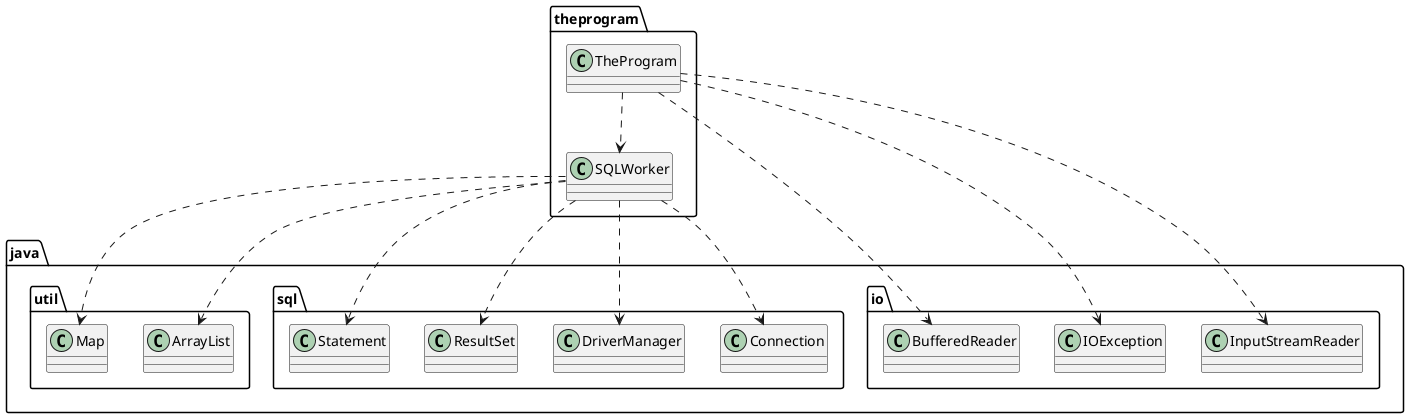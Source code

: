 @startuml
class java.io.BufferedReader
class java.io.IOException
class java.io.InputStreamReader
class java.sql.Connection
class java.sql.DriverManager
class java.sql.ResultSet
class java.sql.Statement
class java.util.ArrayList
class java.util.Map
class theprogram.SQLWorker
class theprogram.TheProgram
theprogram.SQLWorker ..> java.sql.Connection
theprogram.SQLWorker ..> java.sql.DriverManager
theprogram.SQLWorker ..> java.sql.ResultSet
theprogram.SQLWorker ..> java.sql.Statement
theprogram.SQLWorker ..> java.util.ArrayList
theprogram.SQLWorker ..> java.util.Map
theprogram.TheProgram ..> java.io.BufferedReader
theprogram.TheProgram ..> java.io.IOException
theprogram.TheProgram ..> java.io.InputStreamReader
theprogram.TheProgram ..> theprogram.SQLWorker
@enduml